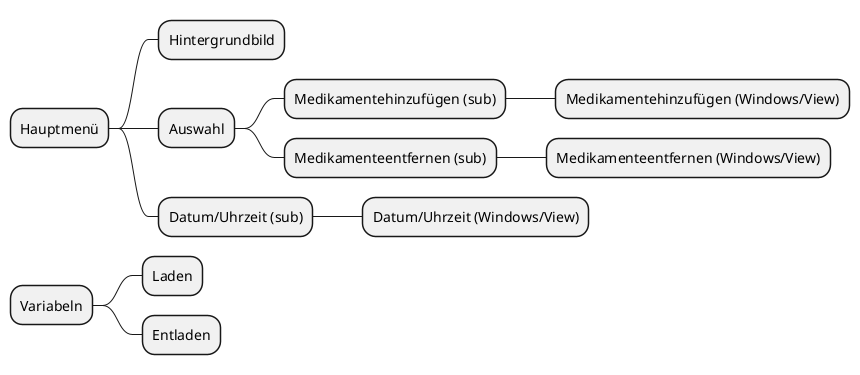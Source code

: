@startmindmap
* Hauptmenü
** Hintergrundbild
** Auswahl
*** Medikamentehinzufügen (sub)
**** Medikamentehinzufügen (Windows/View)
*** Medikamenteentfernen (sub)
**** Medikamenteentfernen (Windows/View)
** Datum/Uhrzeit (sub)
*** Datum/Uhrzeit (Windows/View)
* Variabeln
** Laden
** Entladen
@endmindmap